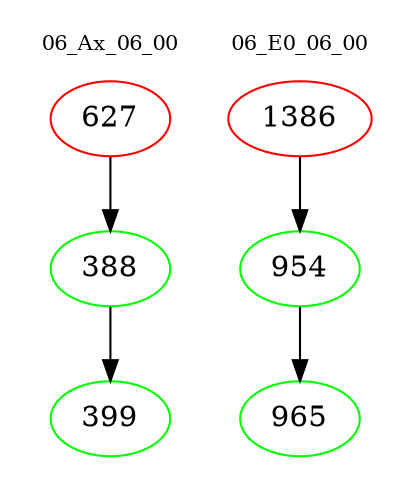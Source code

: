 digraph{
subgraph cluster_0 {
color = white
label = "06_Ax_06_00";
fontsize=10;
T0_627 [label="627", color="red"]
T0_627 -> T0_388 [color="black"]
T0_388 [label="388", color="green"]
T0_388 -> T0_399 [color="black"]
T0_399 [label="399", color="green"]
}
subgraph cluster_1 {
color = white
label = "06_E0_06_00";
fontsize=10;
T1_1386 [label="1386", color="red"]
T1_1386 -> T1_954 [color="black"]
T1_954 [label="954", color="green"]
T1_954 -> T1_965 [color="black"]
T1_965 [label="965", color="green"]
}
}
